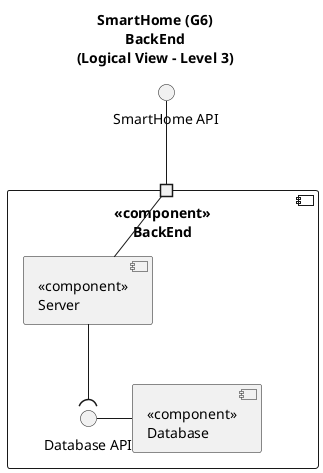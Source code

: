 @startuml
'https://plantuml.com/component-diagram

title SmartHome (G6)\nBackEnd\n(Logical View - Level 3)

component "<<component>>\nBackEnd" as BE{
component "<<component>>\nDatabase" as DATA{
}
component "<<component>>\nServer" as SERV{
}
portin " " as P1

interface "Database API" as DATAAPI
}

P1 -- SERV
P1 -u- "SmartHome API"

SERV --( DATAAPI
DATA -l- DATAAPI

@enduml

/' Isto provavelmente é um Nível 4, no Nível 3 teríamos, entre outras coisas que definir a ligação à base de dados'/
